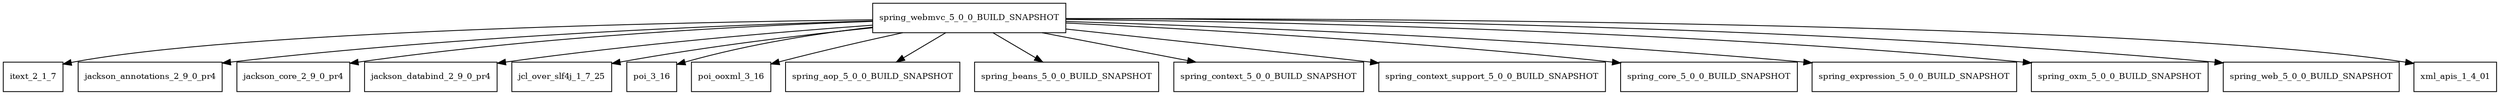 digraph spring_webmvc_5_0_0_BUILD_SNAPSHOT_dependencies {
  node [shape = box, fontsize=10.0];
  spring_webmvc_5_0_0_BUILD_SNAPSHOT -> itext_2_1_7;
  spring_webmvc_5_0_0_BUILD_SNAPSHOT -> jackson_annotations_2_9_0_pr4;
  spring_webmvc_5_0_0_BUILD_SNAPSHOT -> jackson_core_2_9_0_pr4;
  spring_webmvc_5_0_0_BUILD_SNAPSHOT -> jackson_databind_2_9_0_pr4;
  spring_webmvc_5_0_0_BUILD_SNAPSHOT -> jcl_over_slf4j_1_7_25;
  spring_webmvc_5_0_0_BUILD_SNAPSHOT -> poi_3_16;
  spring_webmvc_5_0_0_BUILD_SNAPSHOT -> poi_ooxml_3_16;
  spring_webmvc_5_0_0_BUILD_SNAPSHOT -> spring_aop_5_0_0_BUILD_SNAPSHOT;
  spring_webmvc_5_0_0_BUILD_SNAPSHOT -> spring_beans_5_0_0_BUILD_SNAPSHOT;
  spring_webmvc_5_0_0_BUILD_SNAPSHOT -> spring_context_5_0_0_BUILD_SNAPSHOT;
  spring_webmvc_5_0_0_BUILD_SNAPSHOT -> spring_context_support_5_0_0_BUILD_SNAPSHOT;
  spring_webmvc_5_0_0_BUILD_SNAPSHOT -> spring_core_5_0_0_BUILD_SNAPSHOT;
  spring_webmvc_5_0_0_BUILD_SNAPSHOT -> spring_expression_5_0_0_BUILD_SNAPSHOT;
  spring_webmvc_5_0_0_BUILD_SNAPSHOT -> spring_oxm_5_0_0_BUILD_SNAPSHOT;
  spring_webmvc_5_0_0_BUILD_SNAPSHOT -> spring_web_5_0_0_BUILD_SNAPSHOT;
  spring_webmvc_5_0_0_BUILD_SNAPSHOT -> xml_apis_1_4_01;
}
